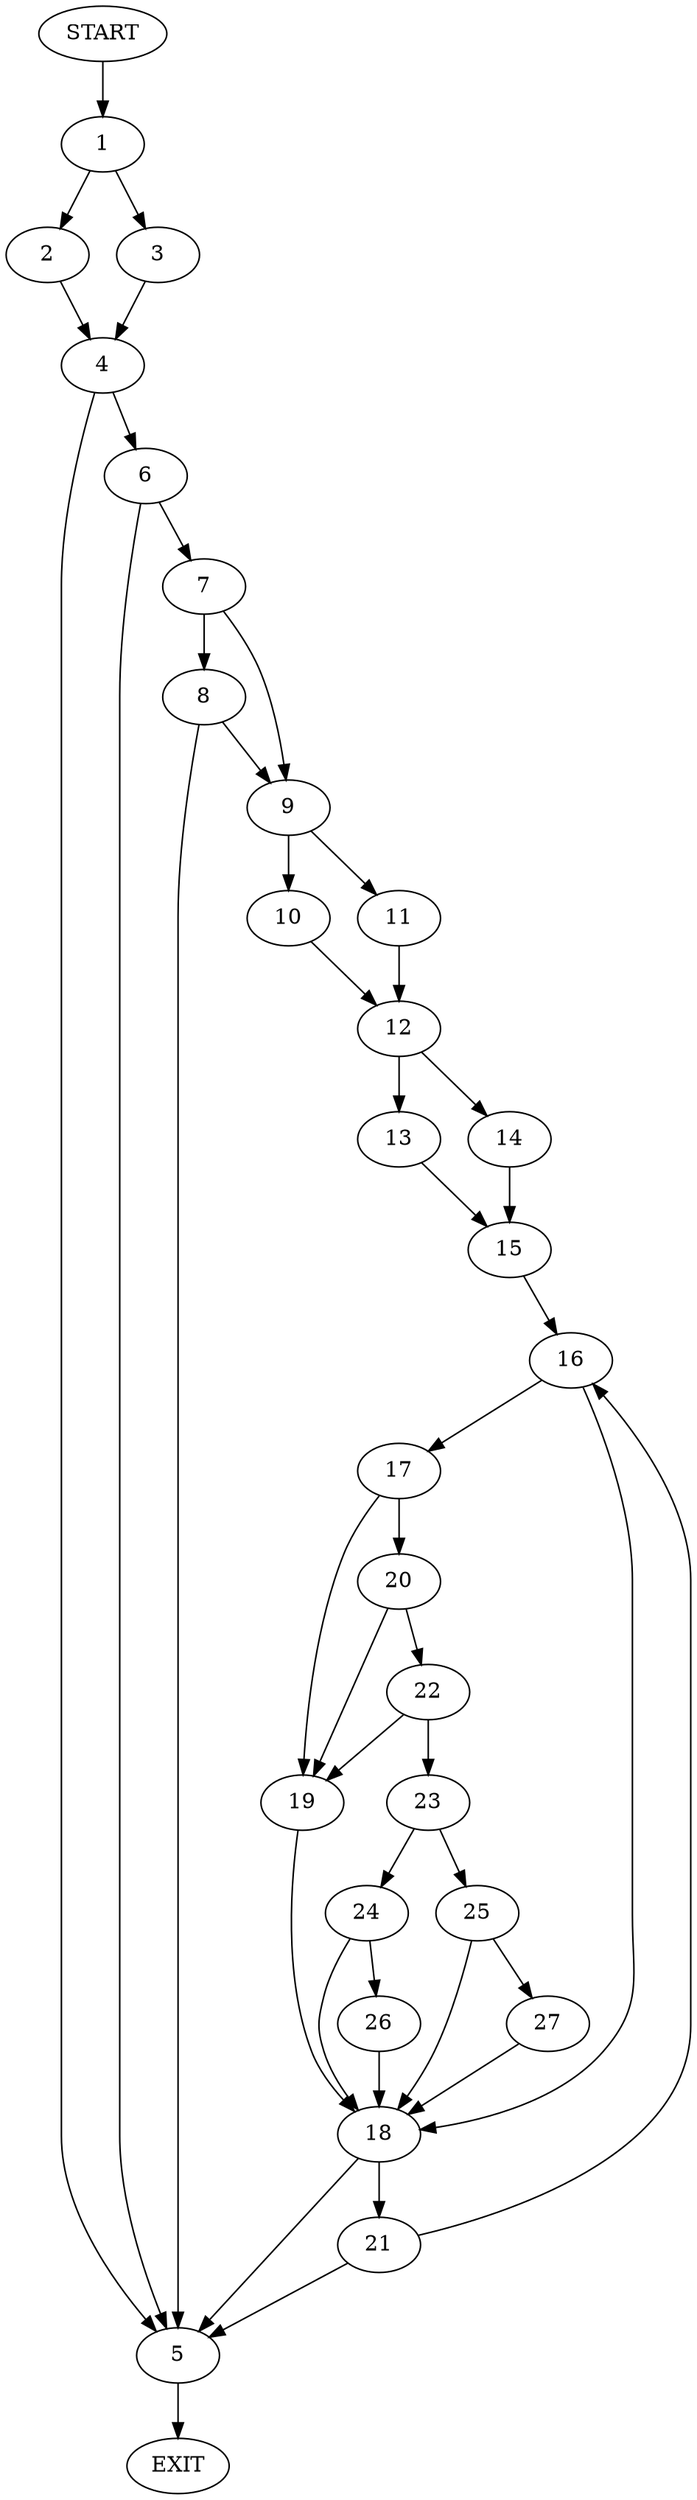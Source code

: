 digraph {
0 [label="START"]
28 [label="EXIT"]
0 -> 1
1 -> 2
1 -> 3
3 -> 4
2 -> 4
4 -> 5
4 -> 6
6 -> 5
6 -> 7
5 -> 28
7 -> 8
7 -> 9
8 -> 5
8 -> 9
9 -> 10
9 -> 11
10 -> 12
11 -> 12
12 -> 13
12 -> 14
14 -> 15
13 -> 15
15 -> 16
16 -> 17
16 -> 18
17 -> 19
17 -> 20
18 -> 5
18 -> 21
19 -> 18
20 -> 19
20 -> 22
22 -> 23
22 -> 19
23 -> 24
23 -> 25
24 -> 26
24 -> 18
25 -> 27
25 -> 18
26 -> 18
27 -> 18
21 -> 5
21 -> 16
}
